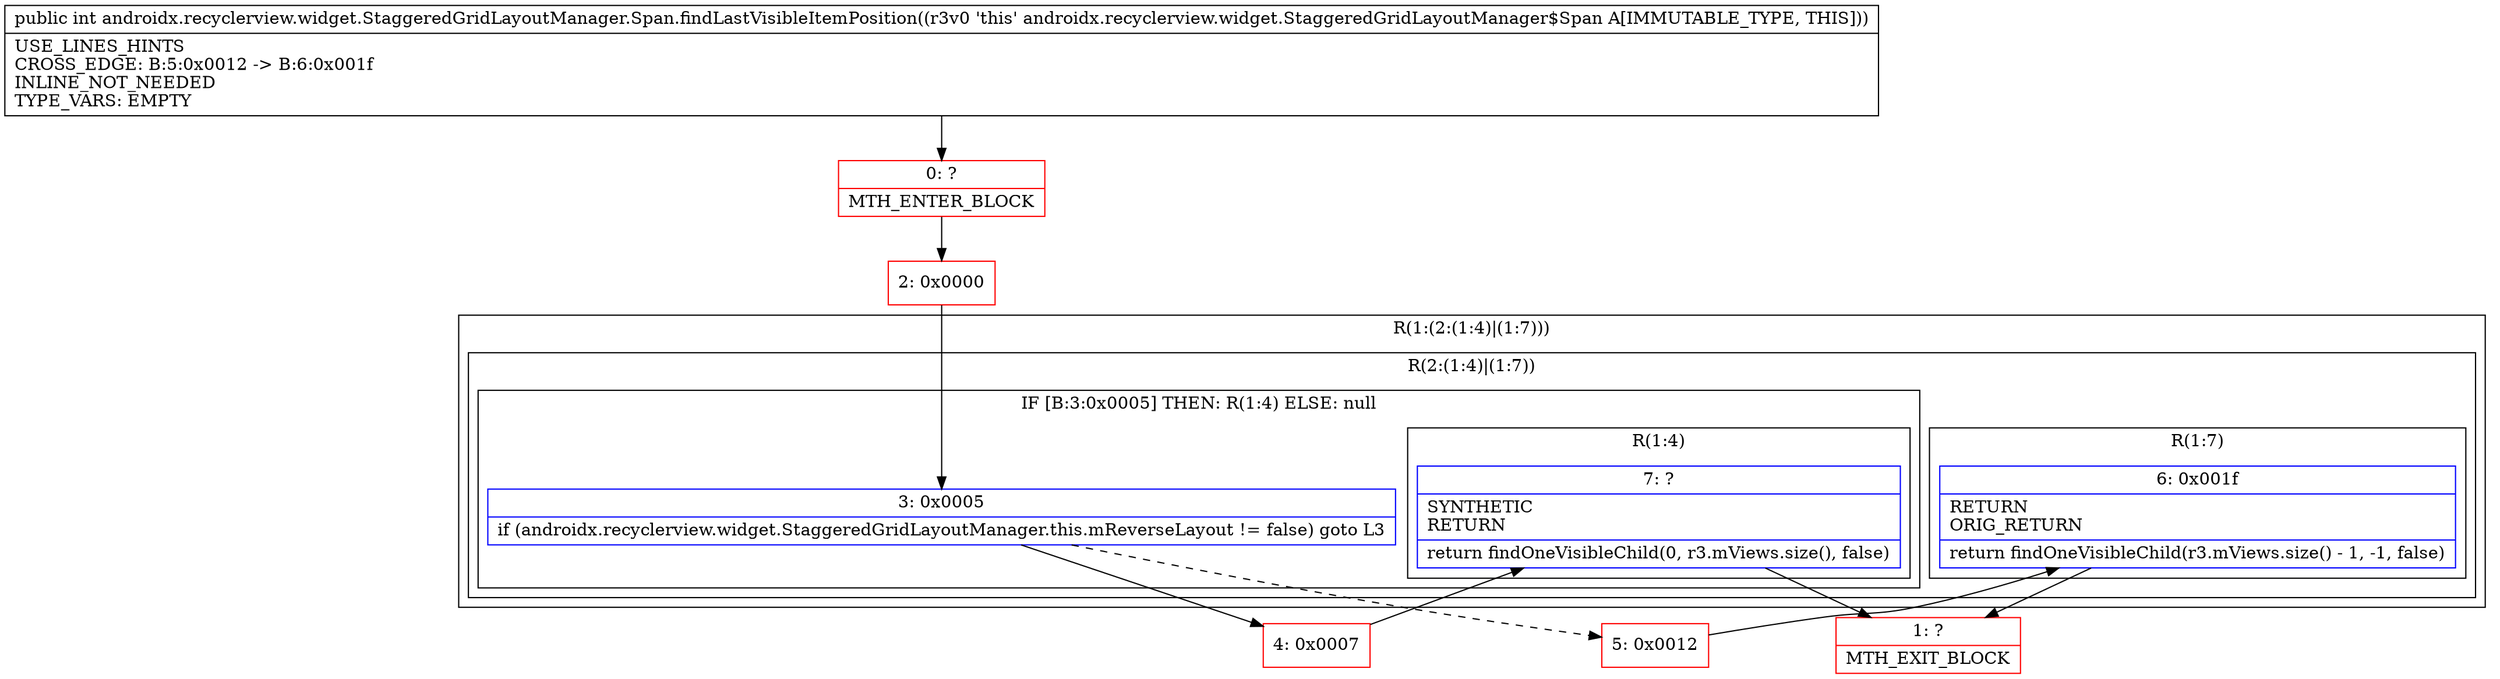 digraph "CFG forandroidx.recyclerview.widget.StaggeredGridLayoutManager.Span.findLastVisibleItemPosition()I" {
subgraph cluster_Region_1217880913 {
label = "R(1:(2:(1:4)|(1:7)))";
node [shape=record,color=blue];
subgraph cluster_Region_1401621504 {
label = "R(2:(1:4)|(1:7))";
node [shape=record,color=blue];
subgraph cluster_IfRegion_1100205523 {
label = "IF [B:3:0x0005] THEN: R(1:4) ELSE: null";
node [shape=record,color=blue];
Node_3 [shape=record,label="{3\:\ 0x0005|if (androidx.recyclerview.widget.StaggeredGridLayoutManager.this.mReverseLayout != false) goto L3\l}"];
subgraph cluster_Region_1490237792 {
label = "R(1:4)";
node [shape=record,color=blue];
Node_7 [shape=record,label="{7\:\ ?|SYNTHETIC\lRETURN\l|return findOneVisibleChild(0, r3.mViews.size(), false)\l}"];
}
}
subgraph cluster_Region_732775616 {
label = "R(1:7)";
node [shape=record,color=blue];
Node_6 [shape=record,label="{6\:\ 0x001f|RETURN\lORIG_RETURN\l|return findOneVisibleChild(r3.mViews.size() \- 1, \-1, false)\l}"];
}
}
}
Node_0 [shape=record,color=red,label="{0\:\ ?|MTH_ENTER_BLOCK\l}"];
Node_2 [shape=record,color=red,label="{2\:\ 0x0000}"];
Node_4 [shape=record,color=red,label="{4\:\ 0x0007}"];
Node_1 [shape=record,color=red,label="{1\:\ ?|MTH_EXIT_BLOCK\l}"];
Node_5 [shape=record,color=red,label="{5\:\ 0x0012}"];
MethodNode[shape=record,label="{public int androidx.recyclerview.widget.StaggeredGridLayoutManager.Span.findLastVisibleItemPosition((r3v0 'this' androidx.recyclerview.widget.StaggeredGridLayoutManager$Span A[IMMUTABLE_TYPE, THIS]))  | USE_LINES_HINTS\lCROSS_EDGE: B:5:0x0012 \-\> B:6:0x001f\lINLINE_NOT_NEEDED\lTYPE_VARS: EMPTY\l}"];
MethodNode -> Node_0;Node_3 -> Node_4;
Node_3 -> Node_5[style=dashed];
Node_7 -> Node_1;
Node_6 -> Node_1;
Node_0 -> Node_2;
Node_2 -> Node_3;
Node_4 -> Node_7;
Node_5 -> Node_6;
}

